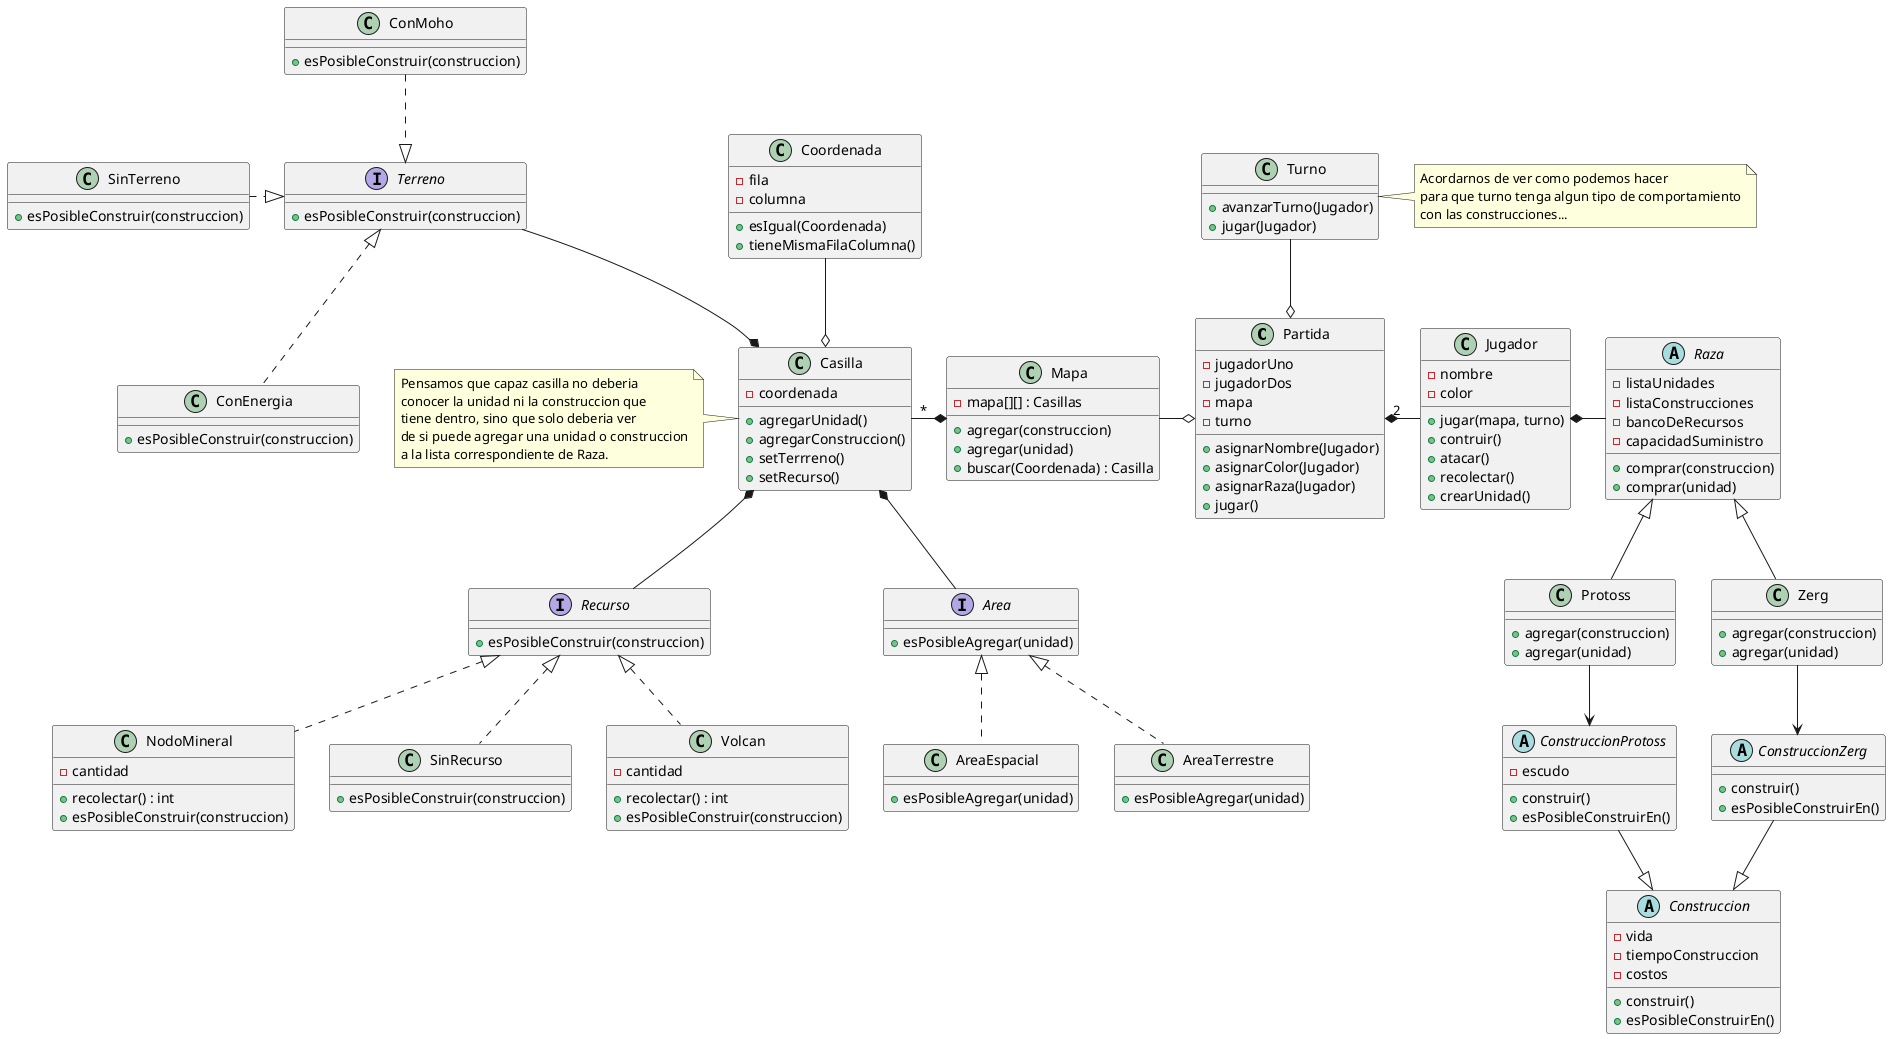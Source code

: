 @startuml
'https://plantuml.com/class-diagram

class Partida {
    - jugadorUno
    - jugadorDos
    - mapa
    - turno

    + asignarNombre(Jugador)
    + asignarColor(Jugador)
    + asignarRaza(Jugador)
    + jugar()
}

class Jugador {
    - nombre
    - color

    + jugar(mapa, turno)
    + contruir()
    + atacar()
    + recolectar()
    + crearUnidad()
}

abstract class Raza {
    - listaUnidades
    - listaConstrucciones
    - bancoDeRecursos
    - capacidadSuministro

    + comprar(construccion)
    + comprar(unidad)
}

class Zerg {
    + agregar(construccion)
    + agregar(unidad)
}

class Protoss {
    + agregar(construccion)
    + agregar(unidad)
}

abstract class Construccion {
    - vida
    - tiempoConstruccion
    - costos
    + construir()
    + esPosibleConstruirEn()
}

abstract class ConstruccionZerg {
    + construir()
    + esPosibleConstruirEn()
}

abstract class ConstruccionProtoss {
    - escudo
    + construir()
    + esPosibleConstruirEn()
}

class Mapa {
    - mapa[][] : Casillas
    + agregar(construccion)
    + agregar(unidad)
    + buscar(Coordenada) : Casilla
}

class Casilla {
    - coordenada

    + agregarUnidad()
    + agregarConstruccion()
    + setTerrreno()
    + setRecurso()
}

note left
Pensamos que capaz casilla no deberia
conocer la unidad ni la construccion que
tiene dentro, sino que solo deberia ver
de si puede agregar una unidad o construccion
a la lista correspondiente de Raza.
end note


class Coordenada {
    - fila
    - columna

    +esIgual(Coordenada)
    +tieneMismaFilaColumna()
}

class SinRecurso {
    + esPosibleConstruir(construccion)
}

interface Terreno {
    + esPosibleConstruir(construccion)
}

class ConMoho {
    + esPosibleConstruir(construccion)
}

class ConEnergia {
    + esPosibleConstruir(construccion)
}

class SinTerreno {
    + esPosibleConstruir(construccion)
}

class Volcan {
    - cantidad
    + recolectar() : int
    + esPosibleConstruir(construccion)
}

class NodoMineral {
    - cantidad
    + recolectar() : int
    + esPosibleConstruir(construccion)
}

class Turno {

   +avanzarTurno(Jugador)
   +jugar(Jugador)

}
note right
Acordarnos de ver como podemos hacer
para que turno tenga algun tipo de comportamiento
con las construcciones...
end note

interface Recurso {
    + esPosibleConstruir(construccion)
}



Partida "2" *- Jugador
Mapa -o Partida
Partida o-up- Turno

Jugador *- Raza
Raza <|-- Zerg
Raza <|-- Protoss

Zerg --> ConstruccionZerg
Protoss --> ConstruccionProtoss
ConstruccionProtoss --|> Construccion
ConstruccionZerg --|> Construccion

Casilla "*" -* Mapa
Terreno --* Casilla
Coordenada --o Casilla
Casilla *-- Recurso

Recurso <|.. Volcan
Recurso <|.. NodoMineral
Recurso <|.. SinRecurso

ConMoho ..|> Terreno
Terreno <|.. ConEnergia
SinTerreno .|> Terreno

interface Area{
 +esPosibleAgregar(unidad)
}
class AreaTerrestre{
+esPosibleAgregar(unidad)
}
class AreaEspacial{
+esPosibleAgregar(unidad)
}

Casilla *-- Area
Area <|.. AreaTerrestre
Area <|.. AreaEspacial



@enduml